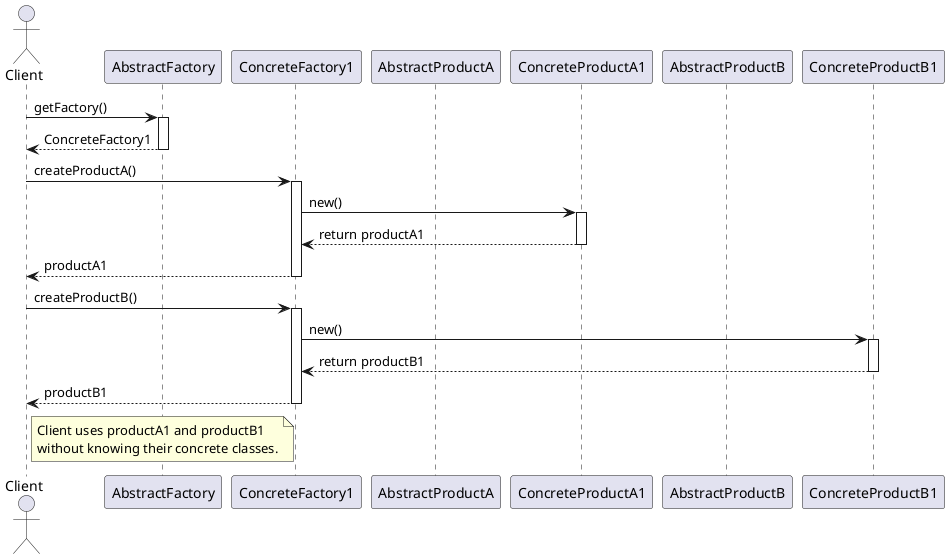 @startuml AbstractFactoryPatternSequenceDiagram

actor Client
participant "AbstractFactory" as AbstractFactory
participant "ConcreteFactory1" as ConcreteFactory1
participant "AbstractProductA" as AbstractProductA
participant "ConcreteProductA1" as ConcreteProductA1
participant "AbstractProductB" as AbstractProductB
participant "ConcreteProductB1" as ConcreteProductB1

Client -> AbstractFactory : getFactory()
activate AbstractFactory

AbstractFactory --> Client : ConcreteFactory1
deactivate AbstractFactory

Client -> ConcreteFactory1 : createProductA()
activate ConcreteFactory1

ConcreteFactory1 -> ConcreteProductA1 : new()
activate ConcreteProductA1

ConcreteProductA1 --> ConcreteFactory1 : return productA1
deactivate ConcreteProductA1

ConcreteFactory1 --> Client : productA1
deactivate ConcreteFactory1

Client -> ConcreteFactory1 : createProductB()
activate ConcreteFactory1

ConcreteFactory1 -> ConcreteProductB1 : new()
activate ConcreteProductB1

ConcreteProductB1 --> ConcreteFactory1 : return productB1
deactivate ConcreteProductB1

ConcreteFactory1 --> Client : productB1
deactivate ConcreteFactory1

note right of Client : Client uses productA1 and productB1\nwithout knowing their concrete classes.

@enduml
